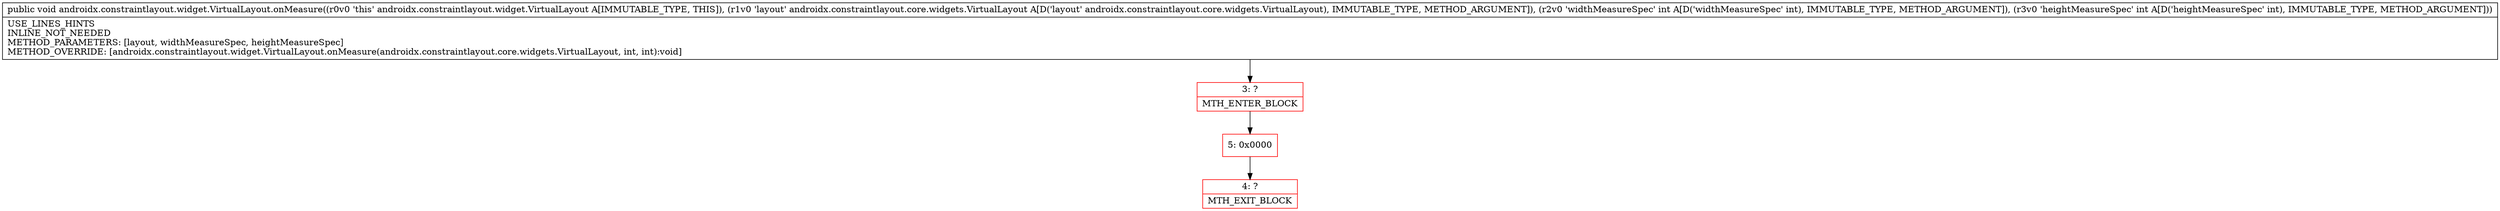 digraph "CFG forandroidx.constraintlayout.widget.VirtualLayout.onMeasure(Landroidx\/constraintlayout\/core\/widgets\/VirtualLayout;II)V" {
subgraph cluster_Region_1275927648 {
label = "R(0)";
node [shape=record,color=blue];
}
Node_3 [shape=record,color=red,label="{3\:\ ?|MTH_ENTER_BLOCK\l}"];
Node_5 [shape=record,color=red,label="{5\:\ 0x0000}"];
Node_4 [shape=record,color=red,label="{4\:\ ?|MTH_EXIT_BLOCK\l}"];
MethodNode[shape=record,label="{public void androidx.constraintlayout.widget.VirtualLayout.onMeasure((r0v0 'this' androidx.constraintlayout.widget.VirtualLayout A[IMMUTABLE_TYPE, THIS]), (r1v0 'layout' androidx.constraintlayout.core.widgets.VirtualLayout A[D('layout' androidx.constraintlayout.core.widgets.VirtualLayout), IMMUTABLE_TYPE, METHOD_ARGUMENT]), (r2v0 'widthMeasureSpec' int A[D('widthMeasureSpec' int), IMMUTABLE_TYPE, METHOD_ARGUMENT]), (r3v0 'heightMeasureSpec' int A[D('heightMeasureSpec' int), IMMUTABLE_TYPE, METHOD_ARGUMENT]))  | USE_LINES_HINTS\lINLINE_NOT_NEEDED\lMETHOD_PARAMETERS: [layout, widthMeasureSpec, heightMeasureSpec]\lMETHOD_OVERRIDE: [androidx.constraintlayout.widget.VirtualLayout.onMeasure(androidx.constraintlayout.core.widgets.VirtualLayout, int, int):void]\l}"];
MethodNode -> Node_3;Node_3 -> Node_5;
Node_5 -> Node_4;
}


